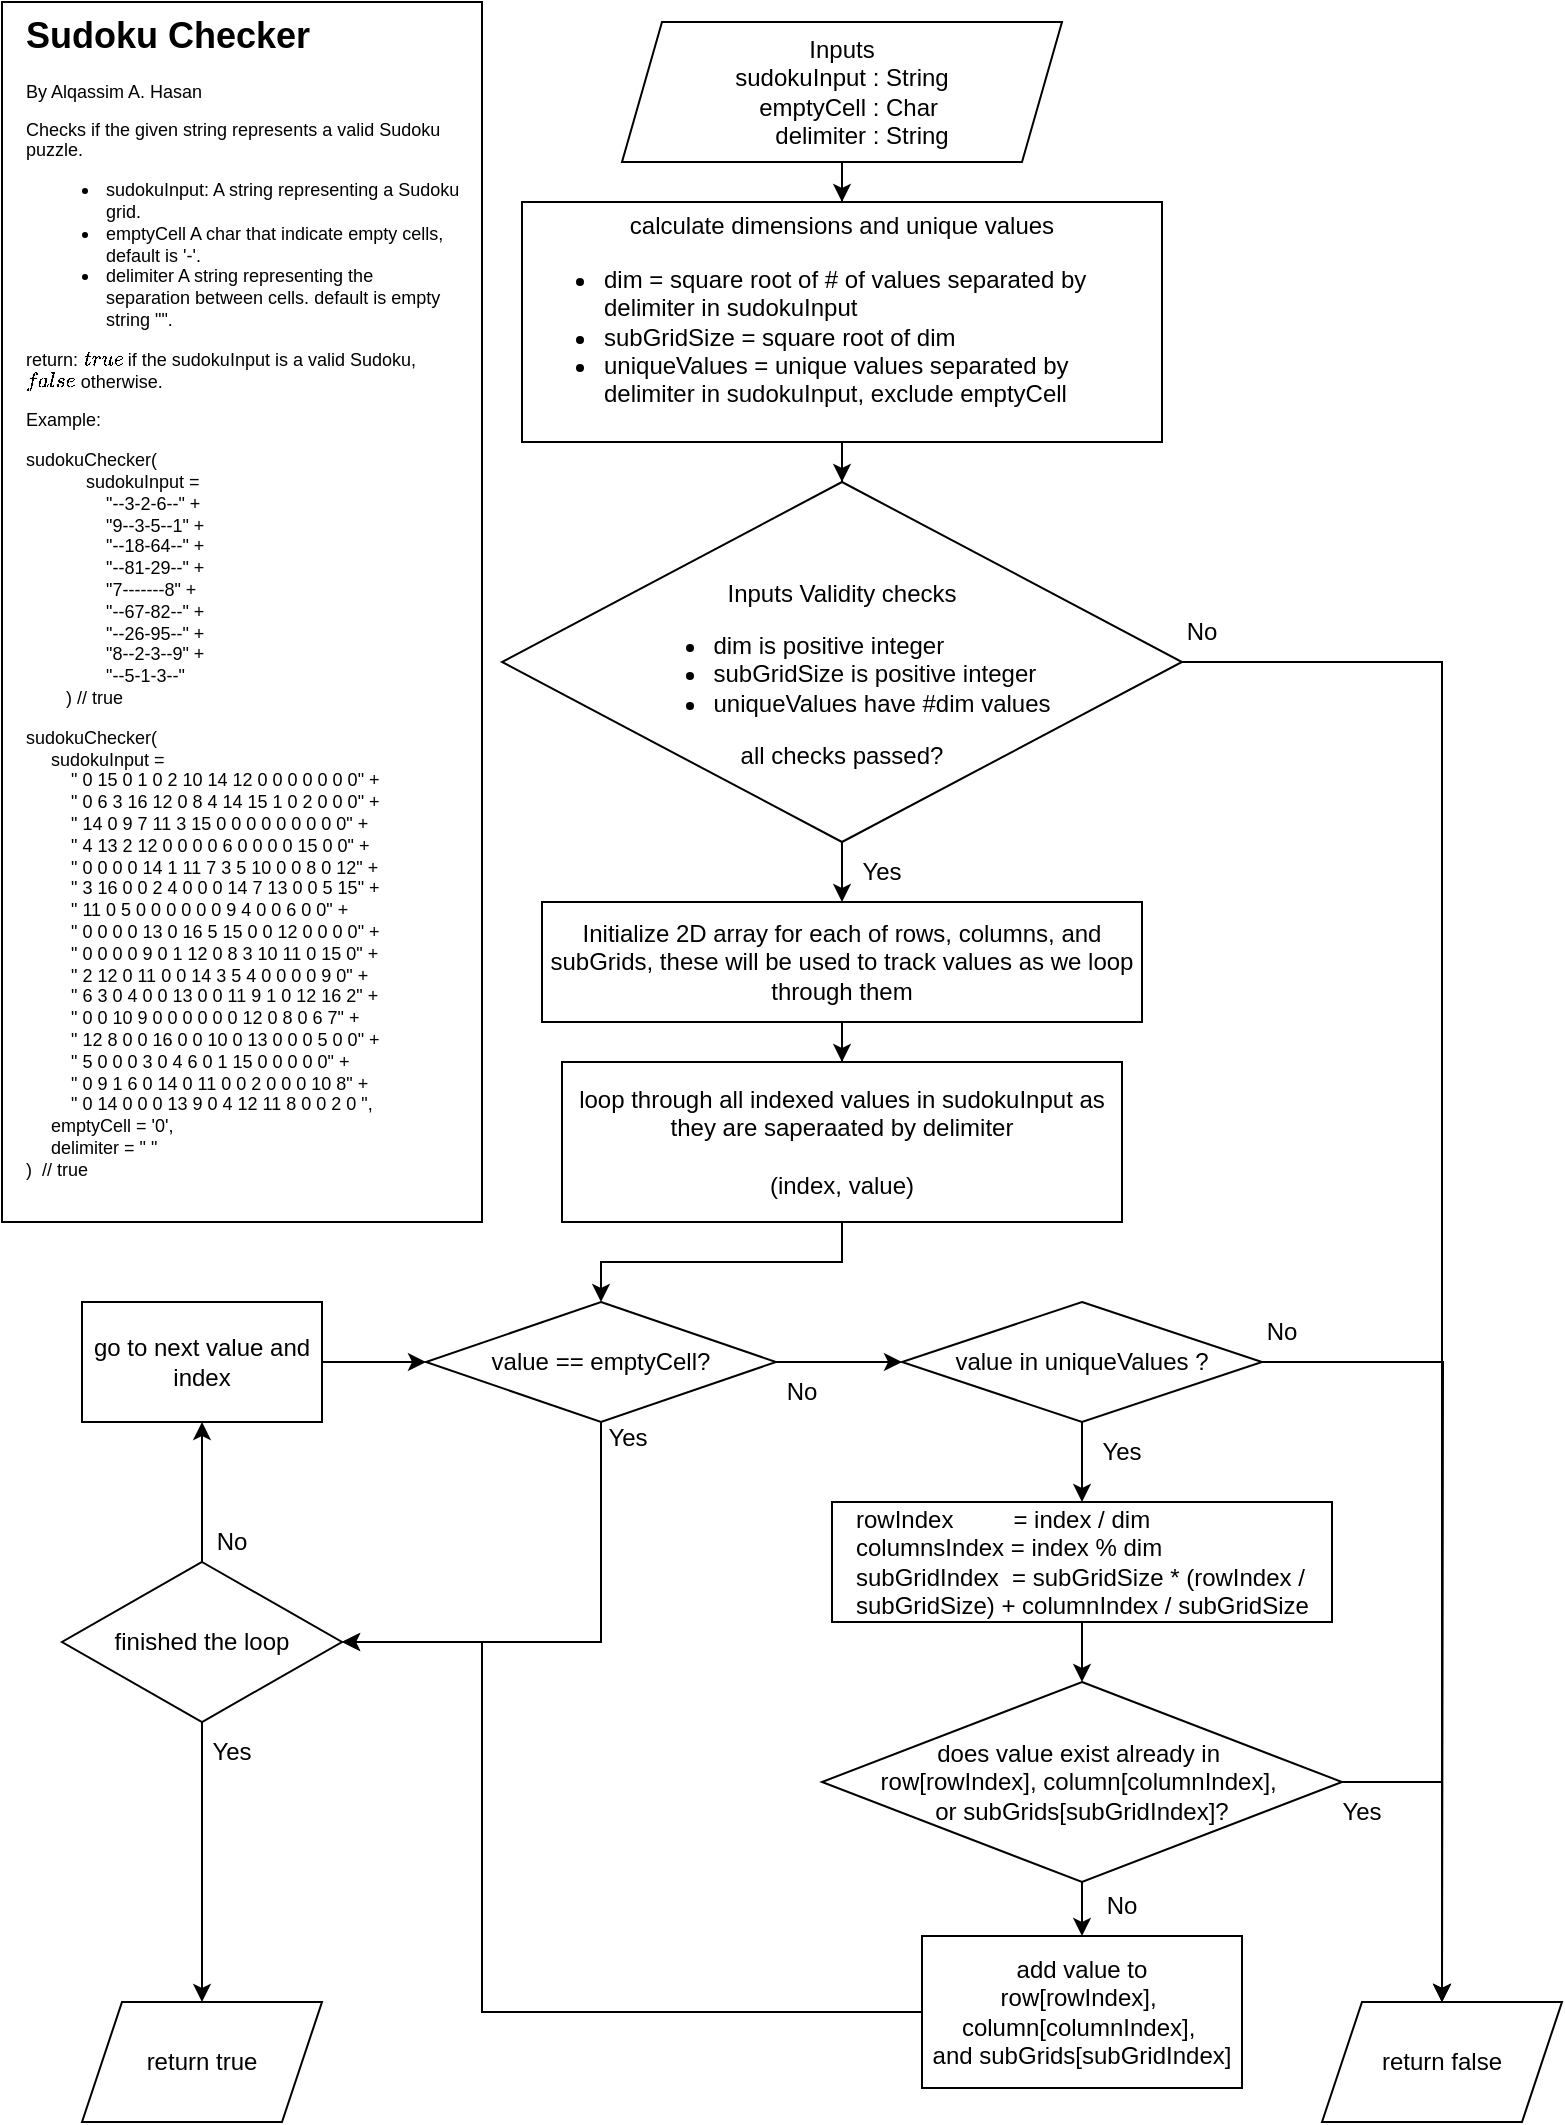 <mxfile version="26.2.3">
  <diagram name="Page-1" id="WZuCPipf8IQ8YPeU5nme">
    <mxGraphModel dx="985" dy="537" grid="1" gridSize="10" guides="1" tooltips="1" connect="1" arrows="1" fold="1" page="1" pageScale="1" pageWidth="850" pageHeight="1100" math="0" shadow="0">
      <root>
        <mxCell id="0" />
        <mxCell id="1" parent="0" />
        <mxCell id="FfqD-mipQO4yirsWOSt2-11" value="" style="edgeStyle=orthogonalEdgeStyle;rounded=0;orthogonalLoop=1;jettySize=auto;html=1;" parent="1" source="FfqD-mipQO4yirsWOSt2-1" target="FfqD-mipQO4yirsWOSt2-10" edge="1">
          <mxGeometry relative="1" as="geometry" />
        </mxCell>
        <mxCell id="FfqD-mipQO4yirsWOSt2-1" value="&lt;div&gt;Inputs&lt;br&gt;sudokuInput : String&lt;br&gt;&amp;nbsp; emptyCell : Char &lt;br&gt;&amp;nbsp;&amp;nbsp;&amp;nbsp;&amp;nbsp;&amp;nbsp; delimiter : String &lt;br&gt;&lt;/div&gt;" style="shape=parallelogram;perimeter=parallelogramPerimeter;whiteSpace=wrap;html=1;fixedSize=1;" parent="1" vertex="1">
          <mxGeometry x="320" y="20" width="220" height="70" as="geometry" />
        </mxCell>
        <mxCell id="FfqD-mipQO4yirsWOSt2-3" value="&lt;h1 style=&quot;margin-top: 0px;&quot;&gt;Sudoku Checker&lt;/h1&gt;&lt;p style=&quot;line-height: 100%;&quot;&gt;By Alqassim A. Hasan&lt;/p&gt;&lt;p&gt;Checks if the given string represents a valid Sudoku puzzle.&lt;/p&gt;&lt;ul&gt;&lt;li&gt;sudokuInput: A string representing a Sudoku grid.&lt;/li&gt;&lt;li&gt;emptyCell A char that indicate empty cells, default is &#39;-&#39;.&lt;/li&gt;&lt;li&gt;delimiter A string representing the separation between cells. default is empty string &quot;&quot;.&lt;/li&gt;&lt;/ul&gt;&lt;p&gt;return: `true` if the sudokuInput is a valid Sudoku, `false` otherwise.&lt;br&gt;&lt;/p&gt;&lt;p&gt;Example:&lt;/p&gt;&lt;p&gt;sudokuChecker(&lt;br&gt;&amp;nbsp;&amp;nbsp;&amp;nbsp;&amp;nbsp;&amp;nbsp;&amp;nbsp;&amp;nbsp;&amp;nbsp;&amp;nbsp;&amp;nbsp;&amp;nbsp; sudokuInput =&lt;br&gt;&amp;nbsp;&amp;nbsp;&amp;nbsp;&amp;nbsp;&amp;nbsp;&amp;nbsp;&amp;nbsp;&amp;nbsp;&amp;nbsp;&amp;nbsp;&amp;nbsp;&amp;nbsp;&amp;nbsp;&amp;nbsp;&amp;nbsp; &quot;--3-2-6--&quot; +&lt;br&gt;&amp;nbsp;&amp;nbsp;&amp;nbsp;&amp;nbsp;&amp;nbsp;&amp;nbsp;&amp;nbsp;&amp;nbsp;&amp;nbsp;&amp;nbsp;&amp;nbsp;&amp;nbsp;&amp;nbsp;&amp;nbsp;&amp;nbsp; &quot;9--3-5--1&quot; +&lt;br&gt;&amp;nbsp;&amp;nbsp;&amp;nbsp;&amp;nbsp;&amp;nbsp;&amp;nbsp;&amp;nbsp;&amp;nbsp;&amp;nbsp;&amp;nbsp;&amp;nbsp;&amp;nbsp;&amp;nbsp;&amp;nbsp;&amp;nbsp; &quot;--18-64--&quot; +&lt;br&gt;&amp;nbsp;&amp;nbsp;&amp;nbsp;&amp;nbsp;&amp;nbsp;&amp;nbsp;&amp;nbsp;&amp;nbsp;&amp;nbsp;&amp;nbsp;&amp;nbsp;&amp;nbsp;&amp;nbsp;&amp;nbsp;&amp;nbsp; &quot;--81-29--&quot; +&lt;br&gt;&amp;nbsp;&amp;nbsp;&amp;nbsp;&amp;nbsp;&amp;nbsp;&amp;nbsp;&amp;nbsp;&amp;nbsp;&amp;nbsp;&amp;nbsp;&amp;nbsp;&amp;nbsp;&amp;nbsp;&amp;nbsp;&amp;nbsp; &quot;7-------8&quot; +&lt;br&gt;&amp;nbsp;&amp;nbsp;&amp;nbsp;&amp;nbsp;&amp;nbsp;&amp;nbsp;&amp;nbsp;&amp;nbsp;&amp;nbsp;&amp;nbsp;&amp;nbsp;&amp;nbsp;&amp;nbsp;&amp;nbsp;&amp;nbsp; &quot;--67-82--&quot; +&lt;br&gt;&amp;nbsp;&amp;nbsp;&amp;nbsp;&amp;nbsp;&amp;nbsp;&amp;nbsp;&amp;nbsp;&amp;nbsp;&amp;nbsp;&amp;nbsp;&amp;nbsp;&amp;nbsp;&amp;nbsp;&amp;nbsp;&amp;nbsp; &quot;--26-95--&quot; +&lt;br&gt;&amp;nbsp;&amp;nbsp;&amp;nbsp;&amp;nbsp;&amp;nbsp;&amp;nbsp;&amp;nbsp;&amp;nbsp;&amp;nbsp;&amp;nbsp;&amp;nbsp;&amp;nbsp;&amp;nbsp;&amp;nbsp;&amp;nbsp; &quot;8--2-3--9&quot; +&lt;br&gt;&amp;nbsp;&amp;nbsp;&amp;nbsp;&amp;nbsp;&amp;nbsp;&amp;nbsp;&amp;nbsp;&amp;nbsp;&amp;nbsp;&amp;nbsp;&amp;nbsp;&amp;nbsp;&amp;nbsp;&amp;nbsp;&amp;nbsp; &quot;--5-1-3--&quot;&lt;br&gt;&amp;nbsp;&amp;nbsp;&amp;nbsp;&amp;nbsp;&amp;nbsp;&amp;nbsp;&amp;nbsp; ) // true&lt;/p&gt;&lt;p&gt;sudokuChecker(&lt;br&gt;&amp;nbsp;&amp;nbsp;&amp;nbsp;&amp;nbsp; sudokuInput =&lt;br&gt;&amp;nbsp;&amp;nbsp;&amp;nbsp;&amp;nbsp;&amp;nbsp;&amp;nbsp;&amp;nbsp;&amp;nbsp; &quot; 0 15 0 1 0 2 10 14 12 0 0 0 0 0 0 0&quot; +&lt;br&gt;&amp;nbsp;&amp;nbsp;&amp;nbsp;&amp;nbsp;&amp;nbsp;&amp;nbsp;&amp;nbsp;&amp;nbsp; &quot; 0 6 3 16 12 0 8 4 14 15 1 0 2 0 0 0&quot; +&lt;br&gt;&amp;nbsp;&amp;nbsp;&amp;nbsp;&amp;nbsp;&amp;nbsp;&amp;nbsp;&amp;nbsp;&amp;nbsp; &quot; 14 0 9 7 11 3 15 0 0 0 0 0 0 0 0 0&quot; +&lt;br&gt;&amp;nbsp;&amp;nbsp;&amp;nbsp;&amp;nbsp;&amp;nbsp;&amp;nbsp;&amp;nbsp;&amp;nbsp; &quot; 4 13 2 12 0 0 0 0 6 0 0 0 0 15 0 0&quot; +&lt;br&gt;&amp;nbsp;&amp;nbsp;&amp;nbsp;&amp;nbsp;&amp;nbsp;&amp;nbsp;&amp;nbsp;&amp;nbsp; &quot; 0 0 0 0 14 1 11 7 3 5 10 0 0 8 0 12&quot; +&lt;br&gt;&amp;nbsp;&amp;nbsp;&amp;nbsp;&amp;nbsp;&amp;nbsp;&amp;nbsp;&amp;nbsp;&amp;nbsp; &quot; 3 16 0 0 2 4 0 0 0 14 7 13 0 0 5 15&quot; +&lt;br&gt;&amp;nbsp;&amp;nbsp;&amp;nbsp;&amp;nbsp;&amp;nbsp;&amp;nbsp;&amp;nbsp;&amp;nbsp; &quot; 11 0 5 0 0 0 0 0 0 9 4 0 0 6 0 0&quot; +&lt;br&gt;&amp;nbsp;&amp;nbsp;&amp;nbsp;&amp;nbsp;&amp;nbsp;&amp;nbsp;&amp;nbsp;&amp;nbsp; &quot; 0 0 0 0 13 0 16 5 15 0 0 12 0 0 0 0&quot; +&lt;br&gt;&amp;nbsp;&amp;nbsp;&amp;nbsp;&amp;nbsp;&amp;nbsp;&amp;nbsp;&amp;nbsp;&amp;nbsp; &quot; 0 0 0 0 9 0 1 12 0 8 3 10 11 0 15 0&quot; +&lt;br&gt;&amp;nbsp;&amp;nbsp;&amp;nbsp;&amp;nbsp;&amp;nbsp;&amp;nbsp;&amp;nbsp;&amp;nbsp; &quot; 2 12 0 11 0 0 14 3 5 4 0 0 0 0 9 0&quot; +&lt;br&gt;&amp;nbsp;&amp;nbsp;&amp;nbsp;&amp;nbsp;&amp;nbsp;&amp;nbsp;&amp;nbsp;&amp;nbsp; &quot; 6 3 0 4 0 0 13 0 0 11 9 1 0 12 16 2&quot; +&lt;br&gt;&amp;nbsp;&amp;nbsp;&amp;nbsp;&amp;nbsp;&amp;nbsp;&amp;nbsp;&amp;nbsp;&amp;nbsp; &quot; 0 0 10 9 0 0 0 0 0 0 12 0 8 0 6 7&quot; +&lt;br&gt;&amp;nbsp;&amp;nbsp;&amp;nbsp;&amp;nbsp;&amp;nbsp;&amp;nbsp;&amp;nbsp;&amp;nbsp; &quot; 12 8 0 0 16 0 0 10 0 13 0 0 0 5 0 0&quot; +&lt;br&gt;&amp;nbsp;&amp;nbsp;&amp;nbsp;&amp;nbsp;&amp;nbsp;&amp;nbsp;&amp;nbsp;&amp;nbsp; &quot; 5 0 0 0 3 0 4 6 0 1 15 0 0 0 0 0&quot; +&lt;br&gt;&amp;nbsp;&amp;nbsp;&amp;nbsp;&amp;nbsp;&amp;nbsp;&amp;nbsp;&amp;nbsp;&amp;nbsp; &quot; 0 9 1 6 0 14 0 11 0 0 2 0 0 0 10 8&quot; +&lt;br&gt;&amp;nbsp;&amp;nbsp;&amp;nbsp;&amp;nbsp;&amp;nbsp;&amp;nbsp;&amp;nbsp;&amp;nbsp; &quot; 0 14 0 0 0 13 9 0 4 12 11 8 0 0 2 0 &quot;,&lt;br&gt;&amp;nbsp;&amp;nbsp;&amp;nbsp;&amp;nbsp; emptyCell = &#39;0&#39;,&lt;br&gt;&amp;nbsp;&amp;nbsp;&amp;nbsp;&amp;nbsp; delimiter = &quot; &quot;&lt;br&gt;)&amp;nbsp; // true&lt;/p&gt;" style="text;html=1;whiteSpace=wrap;overflow=hidden;rounded=0;fillColor=default;strokeColor=default;spacingLeft=10;spacingRight=10;fontSize=9;" parent="1" vertex="1">
          <mxGeometry x="10" y="10" width="240" height="610" as="geometry" />
        </mxCell>
        <mxCell id="FfqD-mipQO4yirsWOSt2-13" value="" style="edgeStyle=orthogonalEdgeStyle;rounded=0;orthogonalLoop=1;jettySize=auto;html=1;" parent="1" source="FfqD-mipQO4yirsWOSt2-10" target="FfqD-mipQO4yirsWOSt2-12" edge="1">
          <mxGeometry relative="1" as="geometry" />
        </mxCell>
        <mxCell id="FfqD-mipQO4yirsWOSt2-10" value="&lt;div&gt;calculate dimensions and unique values &lt;br&gt;&lt;/div&gt;&lt;div align=&quot;left&quot;&gt;&lt;ul&gt;&lt;li&gt;dim = square root of # of values separated by delimiter in sudokuInput&amp;nbsp;&lt;/li&gt;&lt;li&gt;subGridSize = square root of dim&lt;/li&gt;&lt;li&gt;uniqueValues = unique values separated by delimiter in sudokuInput, exclude emptyCell &lt;br&gt;&lt;/li&gt;&lt;/ul&gt;&lt;/div&gt;" style="whiteSpace=wrap;html=1;" parent="1" vertex="1">
          <mxGeometry x="270" y="110" width="320" height="120" as="geometry" />
        </mxCell>
        <mxCell id="FfqD-mipQO4yirsWOSt2-15" value="" style="edgeStyle=orthogonalEdgeStyle;rounded=0;orthogonalLoop=1;jettySize=auto;html=1;entryX=0.5;entryY=0;entryDx=0;entryDy=0;" parent="1" source="FfqD-mipQO4yirsWOSt2-12" target="FfqD-mipQO4yirsWOSt2-16" edge="1">
          <mxGeometry relative="1" as="geometry">
            <mxPoint x="730" y="980" as="targetPoint" />
          </mxGeometry>
        </mxCell>
        <mxCell id="FfqD-mipQO4yirsWOSt2-19" value="" style="edgeStyle=orthogonalEdgeStyle;rounded=0;orthogonalLoop=1;jettySize=auto;html=1;" parent="1" source="FfqD-mipQO4yirsWOSt2-12" target="FfqD-mipQO4yirsWOSt2-18" edge="1">
          <mxGeometry relative="1" as="geometry" />
        </mxCell>
        <mxCell id="FfqD-mipQO4yirsWOSt2-12" value="&lt;blockquote&gt;Inputs Validity checks&lt;/blockquote&gt;&lt;div align=&quot;left&quot;&gt;&lt;ul&gt;&lt;li&gt;dim is positive integer&lt;/li&gt;&lt;li&gt;subGridSize is positive integer&lt;/li&gt;&lt;li&gt;uniqueValues have #dim values &lt;/li&gt;&lt;/ul&gt;&lt;/div&gt;&lt;div&gt;all checks passed?&lt;/div&gt;" style="rhombus;whiteSpace=wrap;html=1;spacingRight=30;spacingLeft=30;" parent="1" vertex="1">
          <mxGeometry x="260" y="250" width="340" height="180" as="geometry" />
        </mxCell>
        <mxCell id="FfqD-mipQO4yirsWOSt2-16" value="return false" style="shape=parallelogram;perimeter=parallelogramPerimeter;whiteSpace=wrap;html=1;fixedSize=1;" parent="1" vertex="1">
          <mxGeometry x="670" y="1010" width="120" height="60" as="geometry" />
        </mxCell>
        <mxCell id="FfqD-mipQO4yirsWOSt2-17" value="No" style="text;html=1;align=center;verticalAlign=middle;whiteSpace=wrap;rounded=0;" parent="1" vertex="1">
          <mxGeometry x="580" y="310" width="60" height="30" as="geometry" />
        </mxCell>
        <mxCell id="FfqD-mipQO4yirsWOSt2-22" value="" style="edgeStyle=orthogonalEdgeStyle;rounded=0;orthogonalLoop=1;jettySize=auto;html=1;" parent="1" source="FfqD-mipQO4yirsWOSt2-18" target="FfqD-mipQO4yirsWOSt2-21" edge="1">
          <mxGeometry relative="1" as="geometry" />
        </mxCell>
        <mxCell id="FfqD-mipQO4yirsWOSt2-18" value="Initialize 2D array for each of rows, columns, and subGrids, these will be used to track values as we loop through them" style="whiteSpace=wrap;html=1;spacingRight=0;spacingLeft=0;" parent="1" vertex="1">
          <mxGeometry x="280" y="460" width="300" height="60" as="geometry" />
        </mxCell>
        <mxCell id="FfqD-mipQO4yirsWOSt2-20" value="Yes" style="text;html=1;align=center;verticalAlign=middle;whiteSpace=wrap;rounded=0;" parent="1" vertex="1">
          <mxGeometry x="420" y="430" width="60" height="30" as="geometry" />
        </mxCell>
        <mxCell id="FfqD-mipQO4yirsWOSt2-26" value="" style="edgeStyle=orthogonalEdgeStyle;rounded=0;orthogonalLoop=1;jettySize=auto;html=1;" parent="1" source="FfqD-mipQO4yirsWOSt2-21" target="FfqD-mipQO4yirsWOSt2-25" edge="1">
          <mxGeometry relative="1" as="geometry" />
        </mxCell>
        <mxCell id="FfqD-mipQO4yirsWOSt2-21" value="&lt;div&gt;loop through all indexed values in sudokuInput as they are saperaated by delimiter&lt;/div&gt;&lt;div&gt;&lt;br&gt;&lt;/div&gt;&lt;div&gt;(index, value)&lt;/div&gt;" style="whiteSpace=wrap;html=1;spacingRight=0;spacingLeft=0;" parent="1" vertex="1">
          <mxGeometry x="290" y="540" width="280" height="80" as="geometry" />
        </mxCell>
        <mxCell id="FfqD-mipQO4yirsWOSt2-43" value="" style="edgeStyle=orthogonalEdgeStyle;rounded=0;orthogonalLoop=1;jettySize=auto;html=1;" parent="1" source="FfqD-mipQO4yirsWOSt2-23" target="FfqD-mipQO4yirsWOSt2-42" edge="1">
          <mxGeometry relative="1" as="geometry" />
        </mxCell>
        <mxCell id="FfqD-mipQO4yirsWOSt2-23" value="&lt;div&gt;rowIndex&amp;nbsp;&amp;nbsp;&amp;nbsp;&amp;nbsp;&amp;nbsp;&amp;nbsp;&amp;nbsp;&amp;nbsp; = index / dim&amp;nbsp;&lt;/div&gt;&lt;div&gt;columnsIndex = index % dim &lt;br&gt;&lt;/div&gt;&lt;div&gt;subGridIndex&amp;nbsp; = subGridSize * (rowIndex / subGridSize) + columnIndex / subGridSize&lt;/div&gt;" style="whiteSpace=wrap;html=1;spacingRight=10;spacingLeft=10;align=left;" parent="1" vertex="1">
          <mxGeometry x="425" y="760" width="250" height="60" as="geometry" />
        </mxCell>
        <mxCell id="fhVHIMc_ddkikwwu0DHq-16" style="edgeStyle=orthogonalEdgeStyle;rounded=0;orthogonalLoop=1;jettySize=auto;html=1;entryX=1;entryY=0.5;entryDx=0;entryDy=0;" edge="1" parent="1" source="FfqD-mipQO4yirsWOSt2-25" target="FfqD-mipQO4yirsWOSt2-57">
          <mxGeometry relative="1" as="geometry">
            <Array as="points">
              <mxPoint x="310" y="830" />
            </Array>
          </mxGeometry>
        </mxCell>
        <mxCell id="fhVHIMc_ddkikwwu0DHq-17" style="edgeStyle=orthogonalEdgeStyle;rounded=0;orthogonalLoop=1;jettySize=auto;html=1;entryX=0;entryY=0.5;entryDx=0;entryDy=0;" edge="1" parent="1" source="FfqD-mipQO4yirsWOSt2-25" target="FfqD-mipQO4yirsWOSt2-33">
          <mxGeometry relative="1" as="geometry" />
        </mxCell>
        <mxCell id="FfqD-mipQO4yirsWOSt2-25" value="value == emptyCell?" style="rhombus;whiteSpace=wrap;html=1;spacingRight=0;spacingLeft=0;" parent="1" vertex="1">
          <mxGeometry x="222" y="660" width="175" height="60" as="geometry" />
        </mxCell>
        <mxCell id="fhVHIMc_ddkikwwu0DHq-8" style="edgeStyle=orthogonalEdgeStyle;rounded=0;orthogonalLoop=1;jettySize=auto;html=1;" edge="1" parent="1" source="FfqD-mipQO4yirsWOSt2-33">
          <mxGeometry relative="1" as="geometry">
            <mxPoint x="730" y="1010" as="targetPoint" />
          </mxGeometry>
        </mxCell>
        <mxCell id="fhVHIMc_ddkikwwu0DHq-10" style="edgeStyle=orthogonalEdgeStyle;rounded=0;orthogonalLoop=1;jettySize=auto;html=1;" edge="1" parent="1" source="FfqD-mipQO4yirsWOSt2-33" target="FfqD-mipQO4yirsWOSt2-23">
          <mxGeometry relative="1" as="geometry">
            <Array as="points">
              <mxPoint x="550" y="780" />
              <mxPoint x="550" y="780" />
            </Array>
          </mxGeometry>
        </mxCell>
        <mxCell id="FfqD-mipQO4yirsWOSt2-33" value="value in uniqueValues ?" style="rhombus;whiteSpace=wrap;html=1;spacingRight=0;spacingLeft=0;" parent="1" vertex="1">
          <mxGeometry x="460" y="660" width="180" height="60" as="geometry" />
        </mxCell>
        <mxCell id="fhVHIMc_ddkikwwu0DHq-21" style="edgeStyle=orthogonalEdgeStyle;rounded=0;orthogonalLoop=1;jettySize=auto;html=1;entryX=1;entryY=0.5;entryDx=0;entryDy=0;" edge="1" parent="1" source="FfqD-mipQO4yirsWOSt2-35" target="FfqD-mipQO4yirsWOSt2-57">
          <mxGeometry relative="1" as="geometry">
            <Array as="points">
              <mxPoint x="250" y="1015" />
              <mxPoint x="250" y="830" />
            </Array>
          </mxGeometry>
        </mxCell>
        <mxCell id="FfqD-mipQO4yirsWOSt2-35" value="&lt;div&gt;add value to &lt;div align=&quot;center&quot;&gt;row[rowIndex],&amp;nbsp;&lt;/div&gt;&lt;div align=&quot;center&quot;&gt;column[columnIndex],&amp;nbsp;&lt;/div&gt;&lt;div align=&quot;center&quot;&gt;and subGrids[subGridIndex]&lt;/div&gt;&lt;/div&gt;" style="whiteSpace=wrap;html=1;spacingRight=0;spacingLeft=0;" parent="1" vertex="1">
          <mxGeometry x="470" y="977" width="160" height="76" as="geometry" />
        </mxCell>
        <mxCell id="FfqD-mipQO4yirsWOSt2-48" style="edgeStyle=orthogonalEdgeStyle;rounded=0;orthogonalLoop=1;jettySize=auto;html=1;entryX=0.5;entryY=0;entryDx=0;entryDy=0;" parent="1" source="FfqD-mipQO4yirsWOSt2-42" target="FfqD-mipQO4yirsWOSt2-16" edge="1">
          <mxGeometry relative="1" as="geometry">
            <Array as="points">
              <mxPoint x="730" y="900" />
            </Array>
          </mxGeometry>
        </mxCell>
        <mxCell id="fhVHIMc_ddkikwwu0DHq-15" style="edgeStyle=orthogonalEdgeStyle;rounded=0;orthogonalLoop=1;jettySize=auto;html=1;entryX=0.5;entryY=0;entryDx=0;entryDy=0;" edge="1" parent="1" source="FfqD-mipQO4yirsWOSt2-42" target="FfqD-mipQO4yirsWOSt2-35">
          <mxGeometry relative="1" as="geometry" />
        </mxCell>
        <mxCell id="FfqD-mipQO4yirsWOSt2-42" value="&lt;div align=&quot;center&quot;&gt;does value exist&amp;nbsp;already in&amp;nbsp;&lt;/div&gt;&lt;div align=&quot;center&quot;&gt;row[rowIndex], column[columnIndex],&amp;nbsp;&lt;/div&gt;&lt;div align=&quot;center&quot;&gt;or subGrids[subGridIndex]?&lt;/div&gt;" style="rhombus;whiteSpace=wrap;html=1;align=center;spacingRight=10;spacingLeft=10;" parent="1" vertex="1">
          <mxGeometry x="420" y="850" width="260" height="100" as="geometry" />
        </mxCell>
        <mxCell id="fhVHIMc_ddkikwwu0DHq-14" style="edgeStyle=orthogonalEdgeStyle;rounded=0;orthogonalLoop=1;jettySize=auto;html=1;entryX=0;entryY=0.5;entryDx=0;entryDy=0;" edge="1" parent="1" source="FfqD-mipQO4yirsWOSt2-45" target="FfqD-mipQO4yirsWOSt2-25">
          <mxGeometry relative="1" as="geometry" />
        </mxCell>
        <mxCell id="FfqD-mipQO4yirsWOSt2-45" value="go to next value and index" style="whiteSpace=wrap;html=1;spacingRight=0;spacingLeft=0;" parent="1" vertex="1">
          <mxGeometry x="50" y="660" width="120" height="60" as="geometry" />
        </mxCell>
        <mxCell id="FfqD-mipQO4yirsWOSt2-49" value="Yes" style="text;html=1;align=center;verticalAlign=middle;whiteSpace=wrap;rounded=0;" parent="1" vertex="1">
          <mxGeometry x="540" y="720" width="60" height="30" as="geometry" />
        </mxCell>
        <mxCell id="FfqD-mipQO4yirsWOSt2-55" value="No" style="text;html=1;align=center;verticalAlign=middle;whiteSpace=wrap;rounded=0;" parent="1" vertex="1">
          <mxGeometry x="540" y="947" width="60" height="30" as="geometry" />
        </mxCell>
        <mxCell id="FfqD-mipQO4yirsWOSt2-56" value="Yes" style="text;html=1;align=center;verticalAlign=middle;whiteSpace=wrap;rounded=0;" parent="1" vertex="1">
          <mxGeometry x="660" y="900" width="60" height="30" as="geometry" />
        </mxCell>
        <mxCell id="fhVHIMc_ddkikwwu0DHq-22" style="edgeStyle=orthogonalEdgeStyle;rounded=0;orthogonalLoop=1;jettySize=auto;html=1;entryX=0.5;entryY=0;entryDx=0;entryDy=0;" edge="1" parent="1" source="FfqD-mipQO4yirsWOSt2-57" target="FfqD-mipQO4yirsWOSt2-61">
          <mxGeometry relative="1" as="geometry" />
        </mxCell>
        <mxCell id="fhVHIMc_ddkikwwu0DHq-23" style="edgeStyle=orthogonalEdgeStyle;rounded=0;orthogonalLoop=1;jettySize=auto;html=1;entryX=0.5;entryY=1;entryDx=0;entryDy=0;" edge="1" parent="1" source="FfqD-mipQO4yirsWOSt2-57" target="FfqD-mipQO4yirsWOSt2-45">
          <mxGeometry relative="1" as="geometry" />
        </mxCell>
        <mxCell id="FfqD-mipQO4yirsWOSt2-57" value="finished the loop" style="rhombus;whiteSpace=wrap;html=1;" parent="1" vertex="1">
          <mxGeometry x="40" y="790" width="140" height="80" as="geometry" />
        </mxCell>
        <mxCell id="FfqD-mipQO4yirsWOSt2-60" value="No" style="text;html=1;align=center;verticalAlign=middle;whiteSpace=wrap;rounded=0;" parent="1" vertex="1">
          <mxGeometry x="95" y="765" width="60" height="30" as="geometry" />
        </mxCell>
        <mxCell id="FfqD-mipQO4yirsWOSt2-61" value="return true" style="shape=parallelogram;perimeter=parallelogramPerimeter;whiteSpace=wrap;html=1;fixedSize=1;" parent="1" vertex="1">
          <mxGeometry x="50" y="1010" width="120" height="60" as="geometry" />
        </mxCell>
        <mxCell id="FfqD-mipQO4yirsWOSt2-63" value="Yes" style="text;html=1;align=center;verticalAlign=middle;whiteSpace=wrap;rounded=0;" parent="1" vertex="1">
          <mxGeometry x="95" y="870" width="60" height="30" as="geometry" />
        </mxCell>
        <mxCell id="fhVHIMc_ddkikwwu0DHq-9" value="No" style="text;html=1;align=center;verticalAlign=middle;whiteSpace=wrap;rounded=0;" vertex="1" parent="1">
          <mxGeometry x="620" y="660" width="60" height="30" as="geometry" />
        </mxCell>
        <mxCell id="fhVHIMc_ddkikwwu0DHq-18" value="Yes" style="text;html=1;align=center;verticalAlign=middle;whiteSpace=wrap;rounded=0;" vertex="1" parent="1">
          <mxGeometry x="293" y="713" width="60" height="30" as="geometry" />
        </mxCell>
        <mxCell id="fhVHIMc_ddkikwwu0DHq-19" value="No" style="text;html=1;align=center;verticalAlign=middle;whiteSpace=wrap;rounded=0;" vertex="1" parent="1">
          <mxGeometry x="380" y="690" width="60" height="30" as="geometry" />
        </mxCell>
      </root>
    </mxGraphModel>
  </diagram>
</mxfile>
